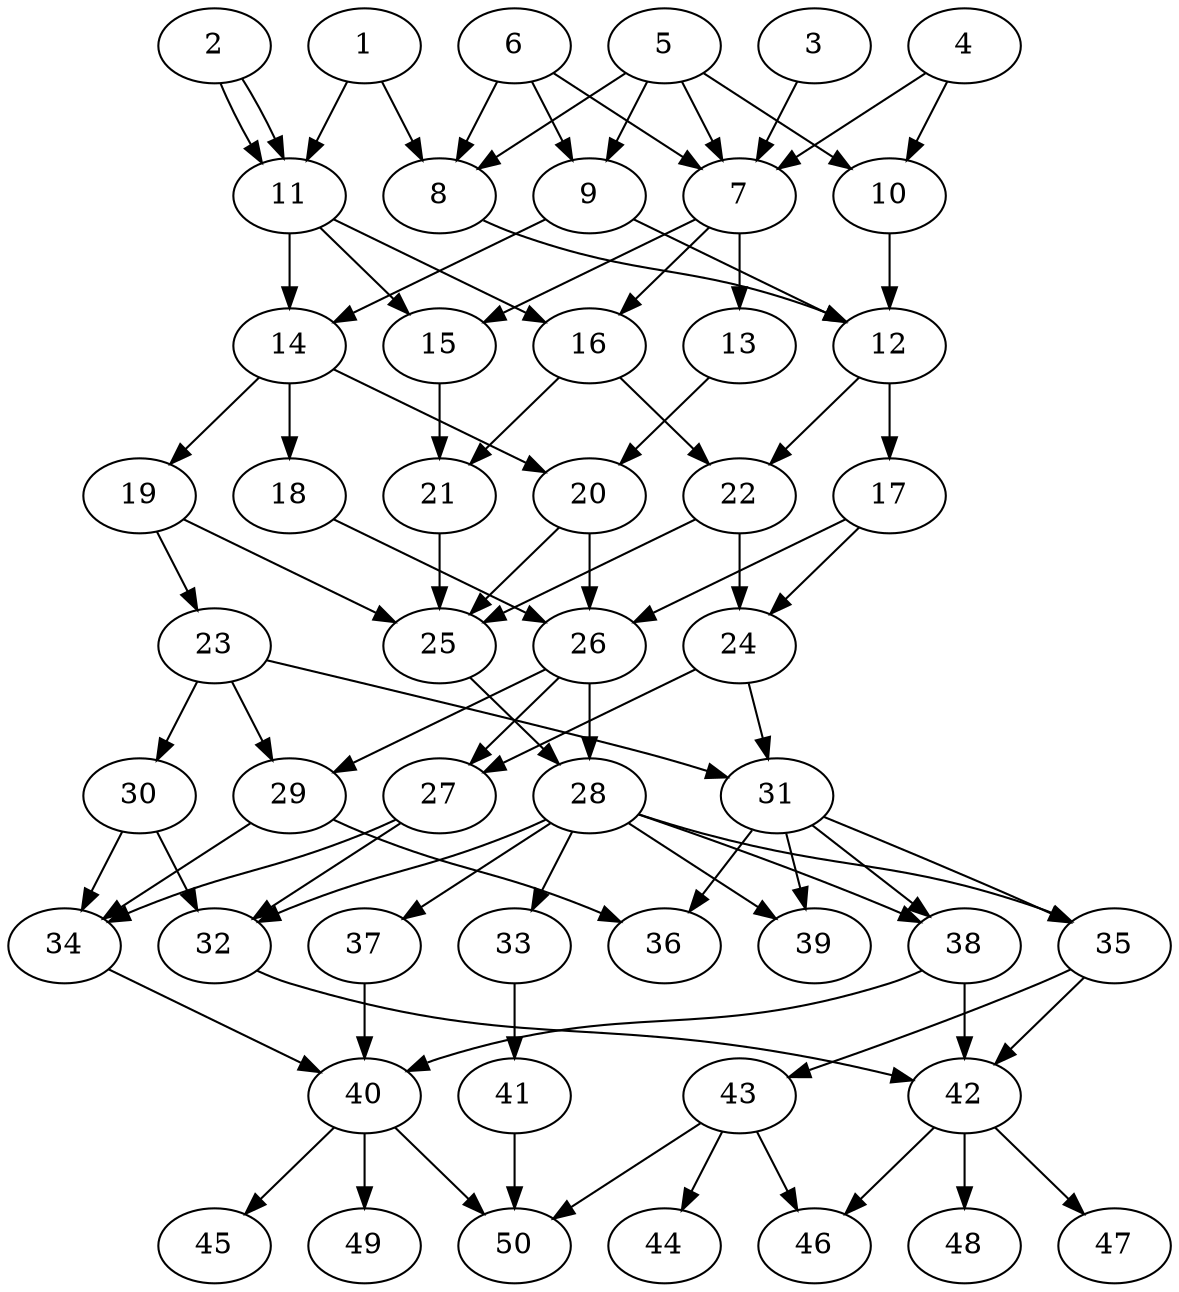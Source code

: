 // DAG automatically generated by daggen at Tue Aug  6 16:32:29 2019
// ./daggen --dot -n 50 --ccr 0.4 --fat 0.5 --regular 0.5 --density 0.6 --mindata 5242880 --maxdata 52428800 
digraph G {
  1 [size="95864320", alpha="0.01", expect_size="38345728"] 
  1 -> 8 [size ="38345728"]
  1 -> 11 [size ="38345728"]
  2 [size="46840320", alpha="0.09", expect_size="18736128"] 
  2 -> 11 [size ="18736128"]
  2 -> 11 [size ="18736128"]
  3 [size="44769280", alpha="0.10", expect_size="17907712"] 
  3 -> 7 [size ="17907712"]
  4 [size="58270720", alpha="0.15", expect_size="23308288"] 
  4 -> 7 [size ="23308288"]
  4 -> 10 [size ="23308288"]
  5 [size="85570560", alpha="0.00", expect_size="34228224"] 
  5 -> 7 [size ="34228224"]
  5 -> 8 [size ="34228224"]
  5 -> 9 [size ="34228224"]
  5 -> 10 [size ="34228224"]
  6 [size="67148800", alpha="0.13", expect_size="26859520"] 
  6 -> 7 [size ="26859520"]
  6 -> 8 [size ="26859520"]
  6 -> 9 [size ="26859520"]
  7 [size="69253120", alpha="0.02", expect_size="27701248"] 
  7 -> 13 [size ="27701248"]
  7 -> 15 [size ="27701248"]
  7 -> 16 [size ="27701248"]
  8 [size="101084160", alpha="0.06", expect_size="40433664"] 
  8 -> 12 [size ="40433664"]
  9 [size="24302080", alpha="0.10", expect_size="9720832"] 
  9 -> 12 [size ="9720832"]
  9 -> 14 [size ="9720832"]
  10 [size="63920640", alpha="0.13", expect_size="25568256"] 
  10 -> 12 [size ="25568256"]
  11 [size="130452480", alpha="0.07", expect_size="52180992"] 
  11 -> 14 [size ="52180992"]
  11 -> 15 [size ="52180992"]
  11 -> 16 [size ="52180992"]
  12 [size="16752640", alpha="0.02", expect_size="6701056"] 
  12 -> 17 [size ="6701056"]
  12 -> 22 [size ="6701056"]
  13 [size="72634880", alpha="0.16", expect_size="29053952"] 
  13 -> 20 [size ="29053952"]
  14 [size="16166400", alpha="0.01", expect_size="6466560"] 
  14 -> 18 [size ="6466560"]
  14 -> 19 [size ="6466560"]
  14 -> 20 [size ="6466560"]
  15 [size="104432640", alpha="0.16", expect_size="41773056"] 
  15 -> 21 [size ="41773056"]
  16 [size="106608640", alpha="0.12", expect_size="42643456"] 
  16 -> 21 [size ="42643456"]
  16 -> 22 [size ="42643456"]
  17 [size="68065280", alpha="0.12", expect_size="27226112"] 
  17 -> 24 [size ="27226112"]
  17 -> 26 [size ="27226112"]
  18 [size="78261760", alpha="0.00", expect_size="31304704"] 
  18 -> 26 [size ="31304704"]
  19 [size="114278400", alpha="0.19", expect_size="45711360"] 
  19 -> 23 [size ="45711360"]
  19 -> 25 [size ="45711360"]
  20 [size="53007360", alpha="0.10", expect_size="21202944"] 
  20 -> 25 [size ="21202944"]
  20 -> 26 [size ="21202944"]
  21 [size="127672320", alpha="0.15", expect_size="51068928"] 
  21 -> 25 [size ="51068928"]
  22 [size="52083200", alpha="0.05", expect_size="20833280"] 
  22 -> 24 [size ="20833280"]
  22 -> 25 [size ="20833280"]
  23 [size="64332800", alpha="0.02", expect_size="25733120"] 
  23 -> 29 [size ="25733120"]
  23 -> 30 [size ="25733120"]
  23 -> 31 [size ="25733120"]
  24 [size="42831360", alpha="0.05", expect_size="17132544"] 
  24 -> 27 [size ="17132544"]
  24 -> 31 [size ="17132544"]
  25 [size="50275840", alpha="0.02", expect_size="20110336"] 
  25 -> 28 [size ="20110336"]
  26 [size="27118080", alpha="0.07", expect_size="10847232"] 
  26 -> 27 [size ="10847232"]
  26 -> 28 [size ="10847232"]
  26 -> 29 [size ="10847232"]
  27 [size="95206400", alpha="0.02", expect_size="38082560"] 
  27 -> 32 [size ="38082560"]
  27 -> 34 [size ="38082560"]
  28 [size="47001600", alpha="0.11", expect_size="18800640"] 
  28 -> 32 [size ="18800640"]
  28 -> 33 [size ="18800640"]
  28 -> 35 [size ="18800640"]
  28 -> 37 [size ="18800640"]
  28 -> 38 [size ="18800640"]
  28 -> 39 [size ="18800640"]
  29 [size="48936960", alpha="0.03", expect_size="19574784"] 
  29 -> 34 [size ="19574784"]
  29 -> 36 [size ="19574784"]
  30 [size="40176640", alpha="0.03", expect_size="16070656"] 
  30 -> 32 [size ="16070656"]
  30 -> 34 [size ="16070656"]
  31 [size="96570880", alpha="0.03", expect_size="38628352"] 
  31 -> 35 [size ="38628352"]
  31 -> 36 [size ="38628352"]
  31 -> 38 [size ="38628352"]
  31 -> 39 [size ="38628352"]
  32 [size="64947200", alpha="0.04", expect_size="25978880"] 
  32 -> 42 [size ="25978880"]
  33 [size="97008640", alpha="0.15", expect_size="38803456"] 
  33 -> 41 [size ="38803456"]
  34 [size="106447360", alpha="0.06", expect_size="42578944"] 
  34 -> 40 [size ="42578944"]
  35 [size="20467200", alpha="0.13", expect_size="8186880"] 
  35 -> 42 [size ="8186880"]
  35 -> 43 [size ="8186880"]
  36 [size="29493760", alpha="0.16", expect_size="11797504"] 
  37 [size="69608960", alpha="0.08", expect_size="27843584"] 
  37 -> 40 [size ="27843584"]
  38 [size="78988800", alpha="0.11", expect_size="31595520"] 
  38 -> 40 [size ="31595520"]
  38 -> 42 [size ="31595520"]
  39 [size="27655680", alpha="0.11", expect_size="11062272"] 
  40 [size="44764160", alpha="0.18", expect_size="17905664"] 
  40 -> 45 [size ="17905664"]
  40 -> 49 [size ="17905664"]
  40 -> 50 [size ="17905664"]
  41 [size="63165440", alpha="0.04", expect_size="25266176"] 
  41 -> 50 [size ="25266176"]
  42 [size="82245120", alpha="0.17", expect_size="32898048"] 
  42 -> 46 [size ="32898048"]
  42 -> 47 [size ="32898048"]
  42 -> 48 [size ="32898048"]
  43 [size="105646080", alpha="0.19", expect_size="42258432"] 
  43 -> 44 [size ="42258432"]
  43 -> 46 [size ="42258432"]
  43 -> 50 [size ="42258432"]
  44 [size="74936320", alpha="0.06", expect_size="29974528"] 
  45 [size="111137280", alpha="0.19", expect_size="44454912"] 
  46 [size="69649920", alpha="0.14", expect_size="27859968"] 
  47 [size="43973120", alpha="0.03", expect_size="17589248"] 
  48 [size="89067520", alpha="0.18", expect_size="35627008"] 
  49 [size="34158080", alpha="0.20", expect_size="13663232"] 
  50 [size="98385920", alpha="0.05", expect_size="39354368"] 
}
